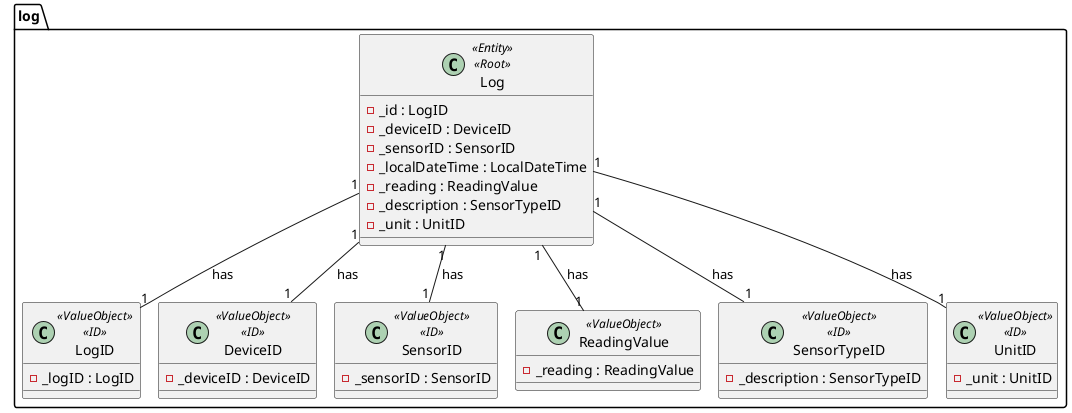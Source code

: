 @startuml
!pragma layout smetana

package log {
    class Log <<Entity>> <<Root>> {
    - _id : LogID
    - _deviceID : DeviceID
    - _sensorID : SensorID
    - _localDateTime : LocalDateTime
    - _reading : ReadingValue
    - _description : SensorTypeID
    - _unit : UnitID

    }
    class LogID <<ValueObject>> <<ID>> {
        - _logID : LogID
    }
    class DeviceID <<ValueObject>> <<ID>> {
        - _deviceID : DeviceID
    }
    class SensorID <<ValueObject>> <<ID>> {
        - _sensorID : SensorID
    }
    class ReadingValue <<ValueObject>>{
        - _reading : ReadingValue
    }

    class SensorTypeID <<ValueObject>> <<ID>>{
        - _description : SensorTypeID
    }

    class UnitID <<ValueObject>> <<ID>>{
        - _unit : UnitID
    }


}
Log "1" -- "1" LogID : has
Log "1" -- "1" DeviceID : has
Log "1" -- "1" SensorID : has
Log "1" -- "1" ReadingValue : has
Log "1" -- "1" SensorTypeID : has
Log "1" -- "1" UnitID : has


@enduml